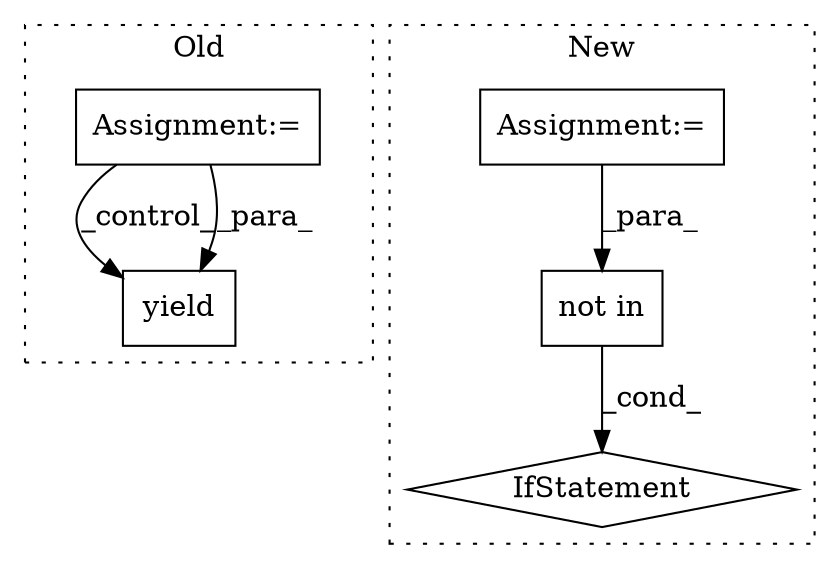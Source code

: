 digraph G {
subgraph cluster0 {
1 [label="yield" a="112" s="5445" l="7" shape="box"];
5 [label="Assignment:=" a="7" s="5142" l="36" shape="box"];
label = "Old";
style="dotted";
}
subgraph cluster1 {
2 [label="not in" a="108" s="2404" l="23" shape="box"];
3 [label="IfStatement" a="25" s="2390,2427" l="14,2" shape="diamond"];
4 [label="Assignment:=" a="7" s="2158" l="1" shape="box"];
label = "New";
style="dotted";
}
2 -> 3 [label="_cond_"];
4 -> 2 [label="_para_"];
5 -> 1 [label="_control_"];
5 -> 1 [label="_para_"];
}
